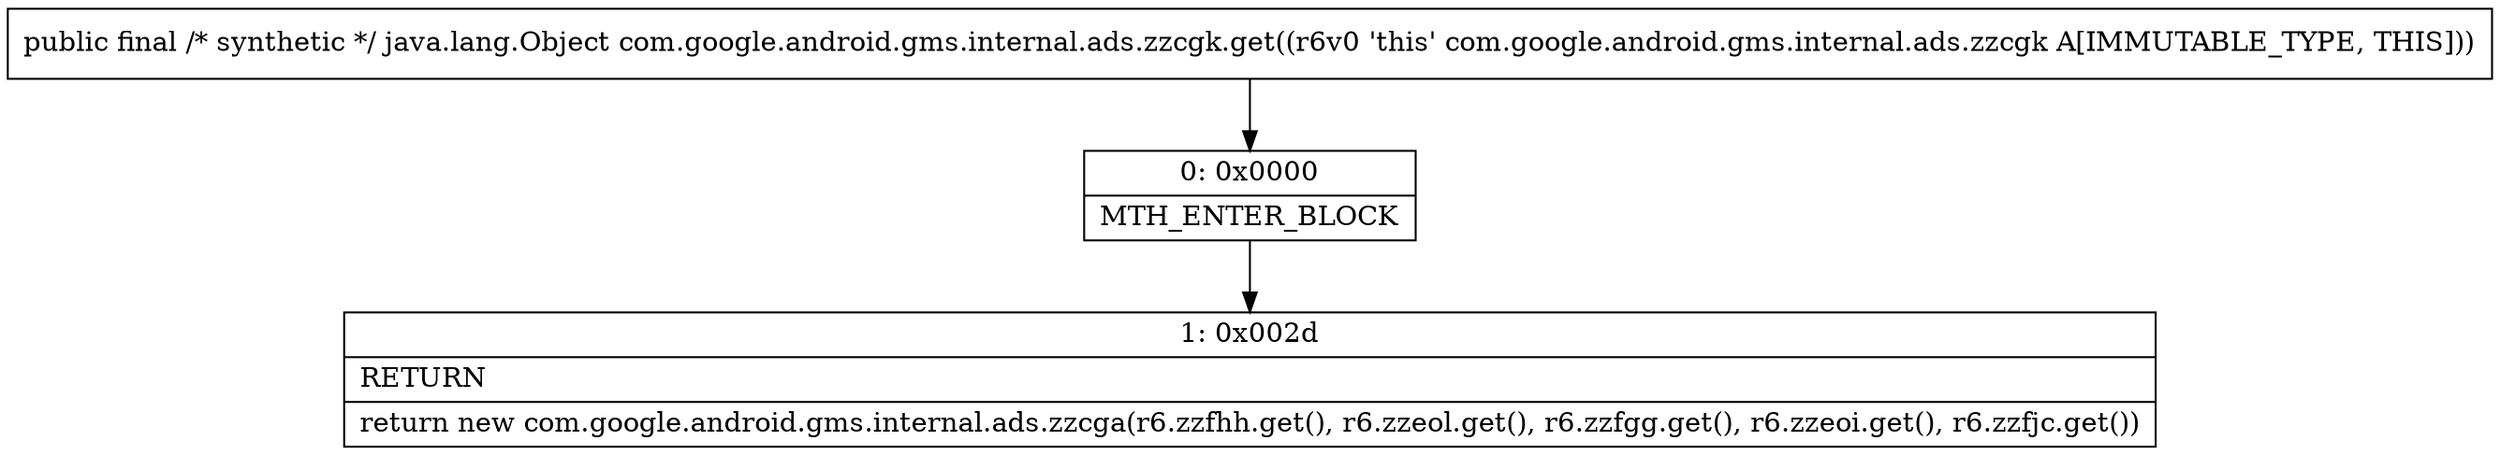 digraph "CFG forcom.google.android.gms.internal.ads.zzcgk.get()Ljava\/lang\/Object;" {
Node_0 [shape=record,label="{0\:\ 0x0000|MTH_ENTER_BLOCK\l}"];
Node_1 [shape=record,label="{1\:\ 0x002d|RETURN\l|return new com.google.android.gms.internal.ads.zzcga(r6.zzfhh.get(), r6.zzeol.get(), r6.zzfgg.get(), r6.zzeoi.get(), r6.zzfjc.get())\l}"];
MethodNode[shape=record,label="{public final \/* synthetic *\/ java.lang.Object com.google.android.gms.internal.ads.zzcgk.get((r6v0 'this' com.google.android.gms.internal.ads.zzcgk A[IMMUTABLE_TYPE, THIS])) }"];
MethodNode -> Node_0;
Node_0 -> Node_1;
}

